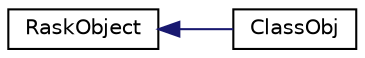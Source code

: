 digraph "Graphical Class Hierarchy"
{
 // LATEX_PDF_SIZE
  edge [fontname="Helvetica",fontsize="10",labelfontname="Helvetica",labelfontsize="10"];
  node [fontname="Helvetica",fontsize="10",shape=record];
  rankdir="LR";
  Node0 [label="RaskObject",height=0.2,width=0.4,color="black", fillcolor="white", style="filled",URL="$d0/d27/class_rask_object.html",tooltip="Contains properties to run the timer, often at intervals or single shot."];
  Node0 -> Node1 [dir="back",color="midnightblue",fontsize="10",style="solid",fontname="Helvetica"];
  Node1 [label="ClassObj",height=0.2,width=0.4,color="black", fillcolor="white", style="filled",URL="$d1/d81/class_class_obj.html",tooltip=" "];
}
